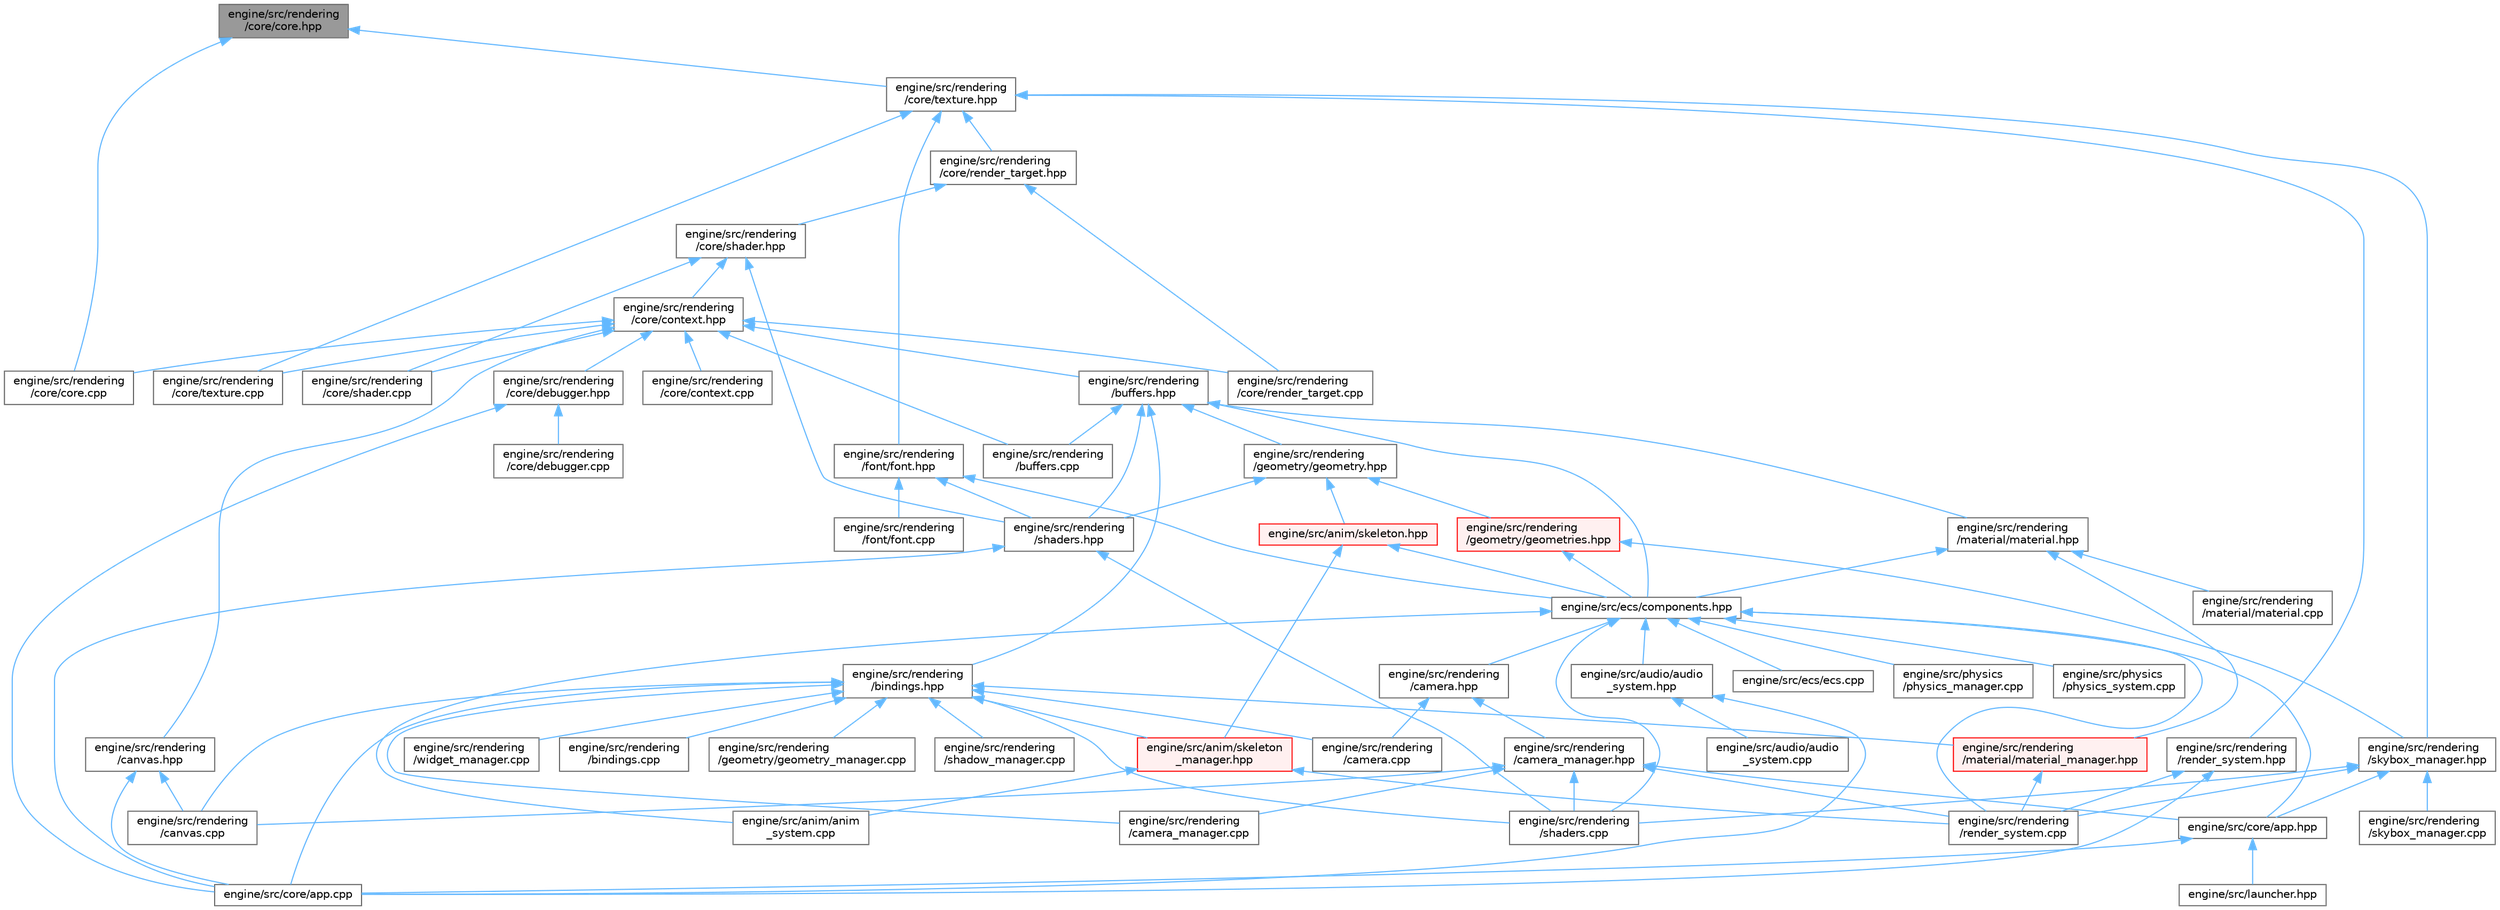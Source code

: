 digraph "engine/src/rendering/core/core.hpp"
{
 // LATEX_PDF_SIZE
  bgcolor="transparent";
  edge [fontname=Helvetica,fontsize=10,labelfontname=Helvetica,labelfontsize=10];
  node [fontname=Helvetica,fontsize=10,shape=box,height=0.2,width=0.4];
  Node1 [id="Node000001",label="engine/src/rendering\l/core/core.hpp",height=0.2,width=0.4,color="gray40", fillcolor="grey60", style="filled", fontcolor="black",tooltip=" "];
  Node1 -> Node2 [id="edge173_Node000001_Node000002",dir="back",color="steelblue1",style="solid",tooltip=" "];
  Node2 [id="Node000002",label="engine/src/rendering\l/core/core.cpp",height=0.2,width=0.4,color="grey40", fillcolor="white", style="filled",URL="$core_8cpp.html",tooltip=" "];
  Node1 -> Node3 [id="edge174_Node000001_Node000003",dir="back",color="steelblue1",style="solid",tooltip=" "];
  Node3 [id="Node000003",label="engine/src/rendering\l/core/texture.hpp",height=0.2,width=0.4,color="grey40", fillcolor="white", style="filled",URL="$texture_8hpp.html",tooltip=" "];
  Node3 -> Node4 [id="edge175_Node000003_Node000004",dir="back",color="steelblue1",style="solid",tooltip=" "];
  Node4 [id="Node000004",label="engine/src/rendering\l/core/render_target.hpp",height=0.2,width=0.4,color="grey40", fillcolor="white", style="filled",URL="$render__target_8hpp.html",tooltip=" "];
  Node4 -> Node5 [id="edge176_Node000004_Node000005",dir="back",color="steelblue1",style="solid",tooltip=" "];
  Node5 [id="Node000005",label="engine/src/rendering\l/core/render_target.cpp",height=0.2,width=0.4,color="grey40", fillcolor="white", style="filled",URL="$render__target_8cpp.html",tooltip=" "];
  Node4 -> Node6 [id="edge177_Node000004_Node000006",dir="back",color="steelblue1",style="solid",tooltip=" "];
  Node6 [id="Node000006",label="engine/src/rendering\l/core/shader.hpp",height=0.2,width=0.4,color="grey40", fillcolor="white", style="filled",URL="$shader_8hpp.html",tooltip=" "];
  Node6 -> Node7 [id="edge178_Node000006_Node000007",dir="back",color="steelblue1",style="solid",tooltip=" "];
  Node7 [id="Node000007",label="engine/src/rendering\l/core/context.hpp",height=0.2,width=0.4,color="grey40", fillcolor="white", style="filled",URL="$rendering_2core_2context_8hpp.html",tooltip=" "];
  Node7 -> Node8 [id="edge179_Node000007_Node000008",dir="back",color="steelblue1",style="solid",tooltip=" "];
  Node8 [id="Node000008",label="engine/src/rendering\l/buffers.cpp",height=0.2,width=0.4,color="grey40", fillcolor="white", style="filled",URL="$buffers_8cpp.html",tooltip=" "];
  Node7 -> Node9 [id="edge180_Node000007_Node000009",dir="back",color="steelblue1",style="solid",tooltip=" "];
  Node9 [id="Node000009",label="engine/src/rendering\l/buffers.hpp",height=0.2,width=0.4,color="grey40", fillcolor="white", style="filled",URL="$buffers_8hpp.html",tooltip=" "];
  Node9 -> Node10 [id="edge181_Node000009_Node000010",dir="back",color="steelblue1",style="solid",tooltip=" "];
  Node10 [id="Node000010",label="engine/src/ecs/components.hpp",height=0.2,width=0.4,color="grey40", fillcolor="white", style="filled",URL="$components_8hpp.html",tooltip=" "];
  Node10 -> Node11 [id="edge182_Node000010_Node000011",dir="back",color="steelblue1",style="solid",tooltip=" "];
  Node11 [id="Node000011",label="engine/src/anim/anim\l_system.cpp",height=0.2,width=0.4,color="grey40", fillcolor="white", style="filled",URL="$anim__system_8cpp.html",tooltip=" "];
  Node10 -> Node12 [id="edge183_Node000010_Node000012",dir="back",color="steelblue1",style="solid",tooltip=" "];
  Node12 [id="Node000012",label="engine/src/audio/audio\l_system.hpp",height=0.2,width=0.4,color="grey40", fillcolor="white", style="filled",URL="$audio__system_8hpp.html",tooltip=" "];
  Node12 -> Node13 [id="edge184_Node000012_Node000013",dir="back",color="steelblue1",style="solid",tooltip=" "];
  Node13 [id="Node000013",label="engine/src/audio/audio\l_system.cpp",height=0.2,width=0.4,color="grey40", fillcolor="white", style="filled",URL="$audio__system_8cpp.html",tooltip=" "];
  Node12 -> Node14 [id="edge185_Node000012_Node000014",dir="back",color="steelblue1",style="solid",tooltip=" "];
  Node14 [id="Node000014",label="engine/src/core/app.cpp",height=0.2,width=0.4,color="grey40", fillcolor="white", style="filled",URL="$app_8cpp.html",tooltip=" "];
  Node10 -> Node15 [id="edge186_Node000010_Node000015",dir="back",color="steelblue1",style="solid",tooltip=" "];
  Node15 [id="Node000015",label="engine/src/core/app.hpp",height=0.2,width=0.4,color="grey40", fillcolor="white", style="filled",URL="$app_8hpp.html",tooltip=" "];
  Node15 -> Node14 [id="edge187_Node000015_Node000014",dir="back",color="steelblue1",style="solid",tooltip=" "];
  Node15 -> Node16 [id="edge188_Node000015_Node000016",dir="back",color="steelblue1",style="solid",tooltip=" "];
  Node16 [id="Node000016",label="engine/src/launcher.hpp",height=0.2,width=0.4,color="grey40", fillcolor="white", style="filled",URL="$launcher_8hpp.html",tooltip=" "];
  Node10 -> Node17 [id="edge189_Node000010_Node000017",dir="back",color="steelblue1",style="solid",tooltip=" "];
  Node17 [id="Node000017",label="engine/src/ecs/ecs.cpp",height=0.2,width=0.4,color="grey40", fillcolor="white", style="filled",URL="$ecs_8cpp.html",tooltip=" "];
  Node10 -> Node18 [id="edge190_Node000010_Node000018",dir="back",color="steelblue1",style="solid",tooltip=" "];
  Node18 [id="Node000018",label="engine/src/physics\l/physics_manager.cpp",height=0.2,width=0.4,color="grey40", fillcolor="white", style="filled",URL="$physics__manager_8cpp.html",tooltip=" "];
  Node10 -> Node19 [id="edge191_Node000010_Node000019",dir="back",color="steelblue1",style="solid",tooltip=" "];
  Node19 [id="Node000019",label="engine/src/physics\l/physics_system.cpp",height=0.2,width=0.4,color="grey40", fillcolor="white", style="filled",URL="$physics__system_8cpp.html",tooltip=" "];
  Node10 -> Node20 [id="edge192_Node000010_Node000020",dir="back",color="steelblue1",style="solid",tooltip=" "];
  Node20 [id="Node000020",label="engine/src/rendering\l/camera.hpp",height=0.2,width=0.4,color="grey40", fillcolor="white", style="filled",URL="$camera_8hpp.html",tooltip=" "];
  Node20 -> Node21 [id="edge193_Node000020_Node000021",dir="back",color="steelblue1",style="solid",tooltip=" "];
  Node21 [id="Node000021",label="engine/src/rendering\l/camera.cpp",height=0.2,width=0.4,color="grey40", fillcolor="white", style="filled",URL="$camera_8cpp.html",tooltip=" "];
  Node20 -> Node22 [id="edge194_Node000020_Node000022",dir="back",color="steelblue1",style="solid",tooltip=" "];
  Node22 [id="Node000022",label="engine/src/rendering\l/camera_manager.hpp",height=0.2,width=0.4,color="grey40", fillcolor="white", style="filled",URL="$camera__manager_8hpp.html",tooltip=" "];
  Node22 -> Node15 [id="edge195_Node000022_Node000015",dir="back",color="steelblue1",style="solid",tooltip=" "];
  Node22 -> Node23 [id="edge196_Node000022_Node000023",dir="back",color="steelblue1",style="solid",tooltip=" "];
  Node23 [id="Node000023",label="engine/src/rendering\l/camera_manager.cpp",height=0.2,width=0.4,color="grey40", fillcolor="white", style="filled",URL="$camera__manager_8cpp.html",tooltip=" "];
  Node22 -> Node24 [id="edge197_Node000022_Node000024",dir="back",color="steelblue1",style="solid",tooltip=" "];
  Node24 [id="Node000024",label="engine/src/rendering\l/canvas.cpp",height=0.2,width=0.4,color="grey40", fillcolor="white", style="filled",URL="$canvas_8cpp.html",tooltip=" "];
  Node22 -> Node25 [id="edge198_Node000022_Node000025",dir="back",color="steelblue1",style="solid",tooltip=" "];
  Node25 [id="Node000025",label="engine/src/rendering\l/render_system.cpp",height=0.2,width=0.4,color="grey40", fillcolor="white", style="filled",URL="$render__system_8cpp.html",tooltip=" "];
  Node22 -> Node26 [id="edge199_Node000022_Node000026",dir="back",color="steelblue1",style="solid",tooltip=" "];
  Node26 [id="Node000026",label="engine/src/rendering\l/shaders.cpp",height=0.2,width=0.4,color="grey40", fillcolor="white", style="filled",URL="$shaders_8cpp.html",tooltip=" "];
  Node10 -> Node25 [id="edge200_Node000010_Node000025",dir="back",color="steelblue1",style="solid",tooltip=" "];
  Node10 -> Node26 [id="edge201_Node000010_Node000026",dir="back",color="steelblue1",style="solid",tooltip=" "];
  Node9 -> Node27 [id="edge202_Node000009_Node000027",dir="back",color="steelblue1",style="solid",tooltip=" "];
  Node27 [id="Node000027",label="engine/src/rendering\l/bindings.hpp",height=0.2,width=0.4,color="grey40", fillcolor="white", style="filled",URL="$bindings_8hpp.html",tooltip=" "];
  Node27 -> Node28 [id="edge203_Node000027_Node000028",dir="back",color="steelblue1",style="solid",tooltip=" "];
  Node28 [id="Node000028",label="engine/src/anim/skeleton\l_manager.hpp",height=0.2,width=0.4,color="red", fillcolor="#FFF0F0", style="filled",URL="$skeleton__manager_8hpp.html",tooltip=" "];
  Node28 -> Node11 [id="edge204_Node000028_Node000011",dir="back",color="steelblue1",style="solid",tooltip=" "];
  Node28 -> Node25 [id="edge205_Node000028_Node000025",dir="back",color="steelblue1",style="solid",tooltip=" "];
  Node27 -> Node14 [id="edge206_Node000027_Node000014",dir="back",color="steelblue1",style="solid",tooltip=" "];
  Node27 -> Node30 [id="edge207_Node000027_Node000030",dir="back",color="steelblue1",style="solid",tooltip=" "];
  Node30 [id="Node000030",label="engine/src/rendering\l/bindings.cpp",height=0.2,width=0.4,color="grey40", fillcolor="white", style="filled",URL="$bindings_8cpp.html",tooltip=" "];
  Node27 -> Node21 [id="edge208_Node000027_Node000021",dir="back",color="steelblue1",style="solid",tooltip=" "];
  Node27 -> Node23 [id="edge209_Node000027_Node000023",dir="back",color="steelblue1",style="solid",tooltip=" "];
  Node27 -> Node24 [id="edge210_Node000027_Node000024",dir="back",color="steelblue1",style="solid",tooltip=" "];
  Node27 -> Node31 [id="edge211_Node000027_Node000031",dir="back",color="steelblue1",style="solid",tooltip=" "];
  Node31 [id="Node000031",label="engine/src/rendering\l/geometry/geometry_manager.cpp",height=0.2,width=0.4,color="grey40", fillcolor="white", style="filled",URL="$geometry__manager_8cpp.html",tooltip=" "];
  Node27 -> Node32 [id="edge212_Node000027_Node000032",dir="back",color="steelblue1",style="solid",tooltip=" "];
  Node32 [id="Node000032",label="engine/src/rendering\l/material/material_manager.hpp",height=0.2,width=0.4,color="red", fillcolor="#FFF0F0", style="filled",URL="$material__manager_8hpp.html",tooltip=" "];
  Node32 -> Node25 [id="edge213_Node000032_Node000025",dir="back",color="steelblue1",style="solid",tooltip=" "];
  Node27 -> Node26 [id="edge214_Node000027_Node000026",dir="back",color="steelblue1",style="solid",tooltip=" "];
  Node27 -> Node34 [id="edge215_Node000027_Node000034",dir="back",color="steelblue1",style="solid",tooltip=" "];
  Node34 [id="Node000034",label="engine/src/rendering\l/shadow_manager.cpp",height=0.2,width=0.4,color="grey40", fillcolor="white", style="filled",URL="$shadow__manager_8cpp.html",tooltip=" "];
  Node27 -> Node35 [id="edge216_Node000027_Node000035",dir="back",color="steelblue1",style="solid",tooltip=" "];
  Node35 [id="Node000035",label="engine/src/rendering\l/widget_manager.cpp",height=0.2,width=0.4,color="grey40", fillcolor="white", style="filled",URL="$widget__manager_8cpp.html",tooltip=" "];
  Node9 -> Node8 [id="edge217_Node000009_Node000008",dir="back",color="steelblue1",style="solid",tooltip=" "];
  Node9 -> Node36 [id="edge218_Node000009_Node000036",dir="back",color="steelblue1",style="solid",tooltip=" "];
  Node36 [id="Node000036",label="engine/src/rendering\l/geometry/geometry.hpp",height=0.2,width=0.4,color="grey40", fillcolor="white", style="filled",URL="$geometry_8hpp.html",tooltip=" "];
  Node36 -> Node37 [id="edge219_Node000036_Node000037",dir="back",color="steelblue1",style="solid",tooltip=" "];
  Node37 [id="Node000037",label="engine/src/anim/skeleton.hpp",height=0.2,width=0.4,color="red", fillcolor="#FFF0F0", style="filled",URL="$skeleton_8hpp.html",tooltip=" "];
  Node37 -> Node28 [id="edge220_Node000037_Node000028",dir="back",color="steelblue1",style="solid",tooltip=" "];
  Node37 -> Node10 [id="edge221_Node000037_Node000010",dir="back",color="steelblue1",style="solid",tooltip=" "];
  Node36 -> Node39 [id="edge222_Node000036_Node000039",dir="back",color="steelblue1",style="solid",tooltip=" "];
  Node39 [id="Node000039",label="engine/src/rendering\l/geometry/geometries.hpp",height=0.2,width=0.4,color="red", fillcolor="#FFF0F0", style="filled",URL="$geometries_8hpp.html",tooltip=" "];
  Node39 -> Node10 [id="edge223_Node000039_Node000010",dir="back",color="steelblue1",style="solid",tooltip=" "];
  Node39 -> Node42 [id="edge224_Node000039_Node000042",dir="back",color="steelblue1",style="solid",tooltip=" "];
  Node42 [id="Node000042",label="engine/src/rendering\l/skybox_manager.hpp",height=0.2,width=0.4,color="grey40", fillcolor="white", style="filled",URL="$skybox__manager_8hpp.html",tooltip=" "];
  Node42 -> Node15 [id="edge225_Node000042_Node000015",dir="back",color="steelblue1",style="solid",tooltip=" "];
  Node42 -> Node25 [id="edge226_Node000042_Node000025",dir="back",color="steelblue1",style="solid",tooltip=" "];
  Node42 -> Node26 [id="edge227_Node000042_Node000026",dir="back",color="steelblue1",style="solid",tooltip=" "];
  Node42 -> Node43 [id="edge228_Node000042_Node000043",dir="back",color="steelblue1",style="solid",tooltip=" "];
  Node43 [id="Node000043",label="engine/src/rendering\l/skybox_manager.cpp",height=0.2,width=0.4,color="grey40", fillcolor="white", style="filled",URL="$skybox__manager_8cpp.html",tooltip=" "];
  Node36 -> Node44 [id="edge229_Node000036_Node000044",dir="back",color="steelblue1",style="solid",tooltip=" "];
  Node44 [id="Node000044",label="engine/src/rendering\l/shaders.hpp",height=0.2,width=0.4,color="grey40", fillcolor="white", style="filled",URL="$shaders_8hpp.html",tooltip=" "];
  Node44 -> Node14 [id="edge230_Node000044_Node000014",dir="back",color="steelblue1",style="solid",tooltip=" "];
  Node44 -> Node26 [id="edge231_Node000044_Node000026",dir="back",color="steelblue1",style="solid",tooltip=" "];
  Node9 -> Node45 [id="edge232_Node000009_Node000045",dir="back",color="steelblue1",style="solid",tooltip=" "];
  Node45 [id="Node000045",label="engine/src/rendering\l/material/material.hpp",height=0.2,width=0.4,color="grey40", fillcolor="white", style="filled",URL="$material_8hpp.html",tooltip=" "];
  Node45 -> Node10 [id="edge233_Node000045_Node000010",dir="back",color="steelblue1",style="solid",tooltip=" "];
  Node45 -> Node46 [id="edge234_Node000045_Node000046",dir="back",color="steelblue1",style="solid",tooltip=" "];
  Node46 [id="Node000046",label="engine/src/rendering\l/material/material.cpp",height=0.2,width=0.4,color="grey40", fillcolor="white", style="filled",URL="$material_8cpp.html",tooltip=" "];
  Node45 -> Node32 [id="edge235_Node000045_Node000032",dir="back",color="steelblue1",style="solid",tooltip=" "];
  Node9 -> Node44 [id="edge236_Node000009_Node000044",dir="back",color="steelblue1",style="solid",tooltip=" "];
  Node7 -> Node47 [id="edge237_Node000007_Node000047",dir="back",color="steelblue1",style="solid",tooltip=" "];
  Node47 [id="Node000047",label="engine/src/rendering\l/canvas.hpp",height=0.2,width=0.4,color="grey40", fillcolor="white", style="filled",URL="$canvas_8hpp.html",tooltip=" "];
  Node47 -> Node14 [id="edge238_Node000047_Node000014",dir="back",color="steelblue1",style="solid",tooltip=" "];
  Node47 -> Node24 [id="edge239_Node000047_Node000024",dir="back",color="steelblue1",style="solid",tooltip=" "];
  Node7 -> Node48 [id="edge240_Node000007_Node000048",dir="back",color="steelblue1",style="solid",tooltip=" "];
  Node48 [id="Node000048",label="engine/src/rendering\l/core/context.cpp",height=0.2,width=0.4,color="grey40", fillcolor="white", style="filled",URL="$rendering_2core_2context_8cpp.html",tooltip=" "];
  Node7 -> Node2 [id="edge241_Node000007_Node000002",dir="back",color="steelblue1",style="solid",tooltip=" "];
  Node7 -> Node49 [id="edge242_Node000007_Node000049",dir="back",color="steelblue1",style="solid",tooltip=" "];
  Node49 [id="Node000049",label="engine/src/rendering\l/core/debugger.hpp",height=0.2,width=0.4,color="grey40", fillcolor="white", style="filled",URL="$debugger_8hpp.html",tooltip=" "];
  Node49 -> Node14 [id="edge243_Node000049_Node000014",dir="back",color="steelblue1",style="solid",tooltip=" "];
  Node49 -> Node50 [id="edge244_Node000049_Node000050",dir="back",color="steelblue1",style="solid",tooltip=" "];
  Node50 [id="Node000050",label="engine/src/rendering\l/core/debugger.cpp",height=0.2,width=0.4,color="grey40", fillcolor="white", style="filled",URL="$debugger_8cpp.html",tooltip=" "];
  Node7 -> Node5 [id="edge245_Node000007_Node000005",dir="back",color="steelblue1",style="solid",tooltip=" "];
  Node7 -> Node51 [id="edge246_Node000007_Node000051",dir="back",color="steelblue1",style="solid",tooltip=" "];
  Node51 [id="Node000051",label="engine/src/rendering\l/core/shader.cpp",height=0.2,width=0.4,color="grey40", fillcolor="white", style="filled",URL="$shader_8cpp.html",tooltip=" "];
  Node7 -> Node52 [id="edge247_Node000007_Node000052",dir="back",color="steelblue1",style="solid",tooltip=" "];
  Node52 [id="Node000052",label="engine/src/rendering\l/core/texture.cpp",height=0.2,width=0.4,color="grey40", fillcolor="white", style="filled",URL="$texture_8cpp.html",tooltip=" "];
  Node6 -> Node51 [id="edge248_Node000006_Node000051",dir="back",color="steelblue1",style="solid",tooltip=" "];
  Node6 -> Node44 [id="edge249_Node000006_Node000044",dir="back",color="steelblue1",style="solid",tooltip=" "];
  Node3 -> Node52 [id="edge250_Node000003_Node000052",dir="back",color="steelblue1",style="solid",tooltip=" "];
  Node3 -> Node53 [id="edge251_Node000003_Node000053",dir="back",color="steelblue1",style="solid",tooltip=" "];
  Node53 [id="Node000053",label="engine/src/rendering\l/font/font.hpp",height=0.2,width=0.4,color="grey40", fillcolor="white", style="filled",URL="$font_8hpp.html",tooltip=" "];
  Node53 -> Node10 [id="edge252_Node000053_Node000010",dir="back",color="steelblue1",style="solid",tooltip=" "];
  Node53 -> Node54 [id="edge253_Node000053_Node000054",dir="back",color="steelblue1",style="solid",tooltip=" "];
  Node54 [id="Node000054",label="engine/src/rendering\l/font/font.cpp",height=0.2,width=0.4,color="grey40", fillcolor="white", style="filled",URL="$font_8cpp.html",tooltip=" "];
  Node53 -> Node44 [id="edge254_Node000053_Node000044",dir="back",color="steelblue1",style="solid",tooltip=" "];
  Node3 -> Node55 [id="edge255_Node000003_Node000055",dir="back",color="steelblue1",style="solid",tooltip=" "];
  Node55 [id="Node000055",label="engine/src/rendering\l/render_system.hpp",height=0.2,width=0.4,color="grey40", fillcolor="white", style="filled",URL="$render__system_8hpp.html",tooltip=" "];
  Node55 -> Node14 [id="edge256_Node000055_Node000014",dir="back",color="steelblue1",style="solid",tooltip=" "];
  Node55 -> Node25 [id="edge257_Node000055_Node000025",dir="back",color="steelblue1",style="solid",tooltip=" "];
  Node3 -> Node42 [id="edge258_Node000003_Node000042",dir="back",color="steelblue1",style="solid",tooltip=" "];
}

